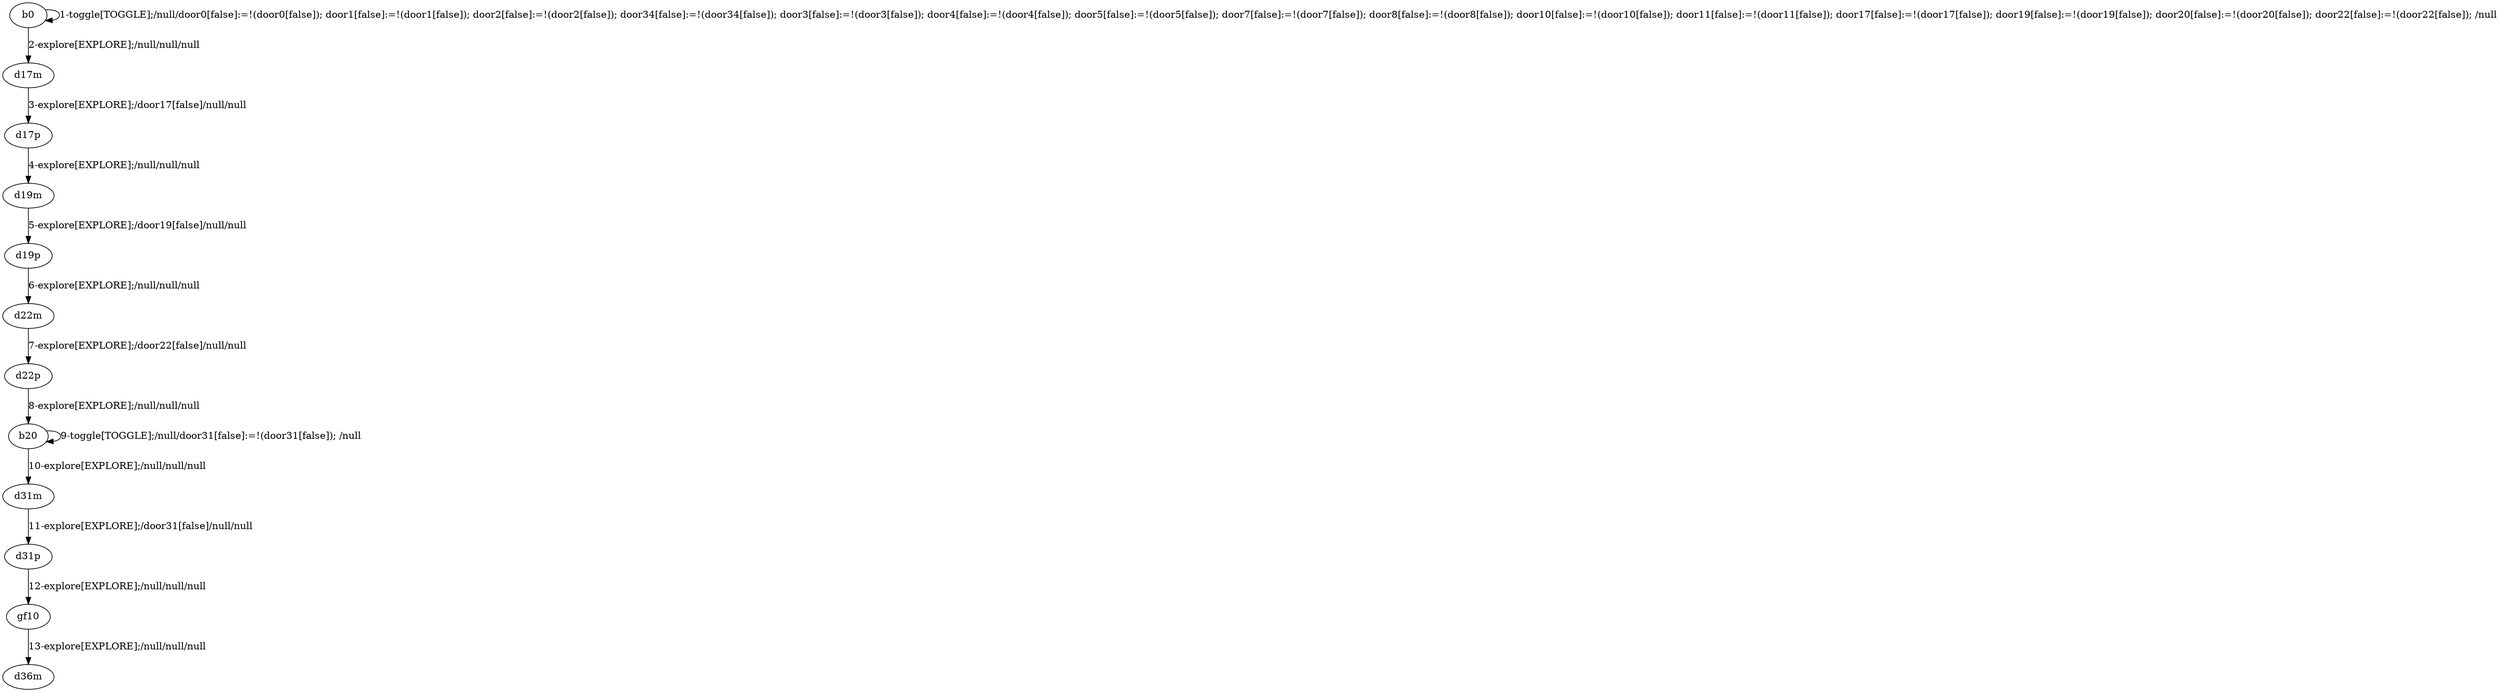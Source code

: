 # Total number of goals covered by this test: 2
# d31p --> gf10
# gf10 --> d36m

digraph g {
"b0" -> "b0" [label = "1-toggle[TOGGLE];/null/door0[false]:=!(door0[false]); door1[false]:=!(door1[false]); door2[false]:=!(door2[false]); door34[false]:=!(door34[false]); door3[false]:=!(door3[false]); door4[false]:=!(door4[false]); door5[false]:=!(door5[false]); door7[false]:=!(door7[false]); door8[false]:=!(door8[false]); door10[false]:=!(door10[false]); door11[false]:=!(door11[false]); door17[false]:=!(door17[false]); door19[false]:=!(door19[false]); door20[false]:=!(door20[false]); door22[false]:=!(door22[false]); /null"];
"b0" -> "d17m" [label = "2-explore[EXPLORE];/null/null/null"];
"d17m" -> "d17p" [label = "3-explore[EXPLORE];/door17[false]/null/null"];
"d17p" -> "d19m" [label = "4-explore[EXPLORE];/null/null/null"];
"d19m" -> "d19p" [label = "5-explore[EXPLORE];/door19[false]/null/null"];
"d19p" -> "d22m" [label = "6-explore[EXPLORE];/null/null/null"];
"d22m" -> "d22p" [label = "7-explore[EXPLORE];/door22[false]/null/null"];
"d22p" -> "b20" [label = "8-explore[EXPLORE];/null/null/null"];
"b20" -> "b20" [label = "9-toggle[TOGGLE];/null/door31[false]:=!(door31[false]); /null"];
"b20" -> "d31m" [label = "10-explore[EXPLORE];/null/null/null"];
"d31m" -> "d31p" [label = "11-explore[EXPLORE];/door31[false]/null/null"];
"d31p" -> "gf10" [label = "12-explore[EXPLORE];/null/null/null"];
"gf10" -> "d36m" [label = "13-explore[EXPLORE];/null/null/null"];
}